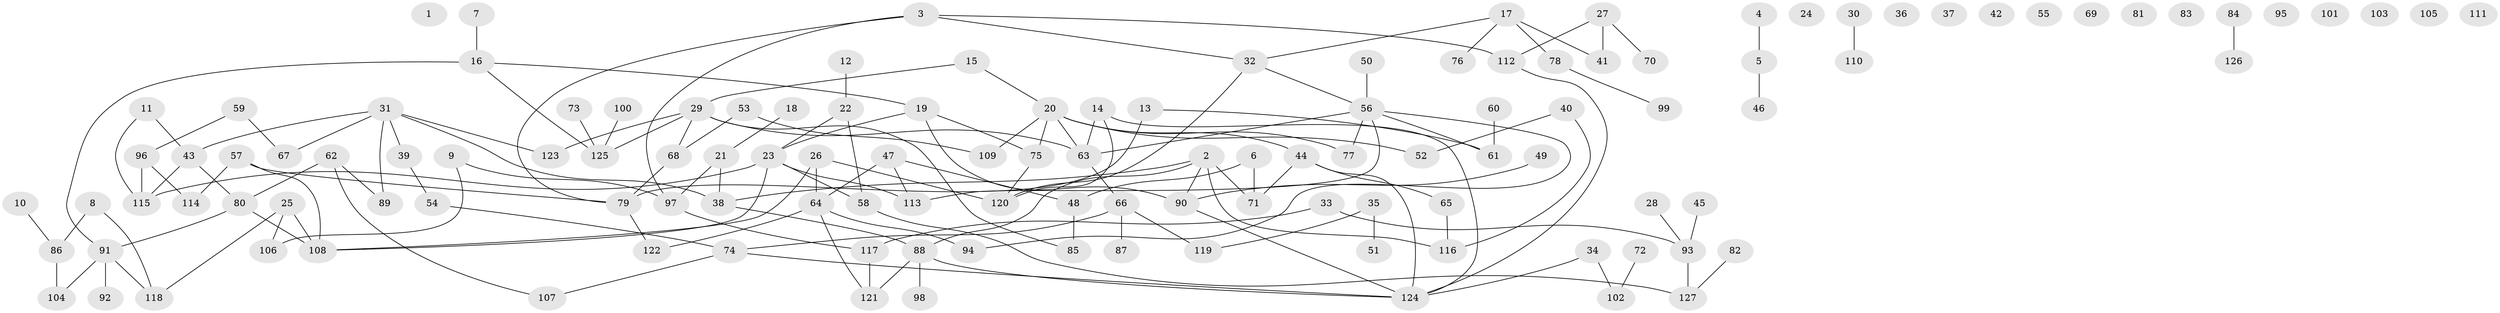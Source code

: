 // Generated by graph-tools (version 1.1) at 2025/49/03/09/25 03:49:06]
// undirected, 127 vertices, 153 edges
graph export_dot {
graph [start="1"]
  node [color=gray90,style=filled];
  1;
  2;
  3;
  4;
  5;
  6;
  7;
  8;
  9;
  10;
  11;
  12;
  13;
  14;
  15;
  16;
  17;
  18;
  19;
  20;
  21;
  22;
  23;
  24;
  25;
  26;
  27;
  28;
  29;
  30;
  31;
  32;
  33;
  34;
  35;
  36;
  37;
  38;
  39;
  40;
  41;
  42;
  43;
  44;
  45;
  46;
  47;
  48;
  49;
  50;
  51;
  52;
  53;
  54;
  55;
  56;
  57;
  58;
  59;
  60;
  61;
  62;
  63;
  64;
  65;
  66;
  67;
  68;
  69;
  70;
  71;
  72;
  73;
  74;
  75;
  76;
  77;
  78;
  79;
  80;
  81;
  82;
  83;
  84;
  85;
  86;
  87;
  88;
  89;
  90;
  91;
  92;
  93;
  94;
  95;
  96;
  97;
  98;
  99;
  100;
  101;
  102;
  103;
  104;
  105;
  106;
  107;
  108;
  109;
  110;
  111;
  112;
  113;
  114;
  115;
  116;
  117;
  118;
  119;
  120;
  121;
  122;
  123;
  124;
  125;
  126;
  127;
  2 -- 38;
  2 -- 71;
  2 -- 88;
  2 -- 90;
  2 -- 116;
  3 -- 32;
  3 -- 79;
  3 -- 97;
  3 -- 112;
  4 -- 5;
  5 -- 46;
  6 -- 48;
  6 -- 71;
  7 -- 16;
  8 -- 86;
  8 -- 118;
  9 -- 97;
  9 -- 106;
  10 -- 86;
  11 -- 43;
  11 -- 115;
  12 -- 22;
  13 -- 61;
  13 -- 79;
  14 -- 63;
  14 -- 120;
  14 -- 124;
  15 -- 20;
  15 -- 29;
  16 -- 19;
  16 -- 91;
  16 -- 125;
  17 -- 32;
  17 -- 41;
  17 -- 76;
  17 -- 78;
  18 -- 21;
  19 -- 23;
  19 -- 75;
  19 -- 90;
  20 -- 44;
  20 -- 52;
  20 -- 63;
  20 -- 75;
  20 -- 77;
  20 -- 109;
  21 -- 38;
  21 -- 97;
  22 -- 23;
  22 -- 58;
  23 -- 58;
  23 -- 108;
  23 -- 113;
  23 -- 115;
  25 -- 106;
  25 -- 108;
  25 -- 118;
  26 -- 64;
  26 -- 108;
  26 -- 120;
  27 -- 41;
  27 -- 70;
  27 -- 112;
  28 -- 93;
  29 -- 63;
  29 -- 68;
  29 -- 85;
  29 -- 123;
  29 -- 125;
  30 -- 110;
  31 -- 38;
  31 -- 39;
  31 -- 43;
  31 -- 67;
  31 -- 89;
  31 -- 123;
  32 -- 56;
  32 -- 120;
  33 -- 93;
  33 -- 117;
  34 -- 102;
  34 -- 124;
  35 -- 51;
  35 -- 119;
  38 -- 88;
  39 -- 54;
  40 -- 52;
  40 -- 116;
  43 -- 80;
  43 -- 115;
  44 -- 65;
  44 -- 71;
  44 -- 124;
  45 -- 93;
  47 -- 48;
  47 -- 64;
  47 -- 113;
  48 -- 85;
  49 -- 90;
  50 -- 56;
  53 -- 68;
  53 -- 109;
  54 -- 74;
  56 -- 61;
  56 -- 63;
  56 -- 77;
  56 -- 94;
  56 -- 113;
  57 -- 79;
  57 -- 108;
  57 -- 114;
  58 -- 127;
  59 -- 67;
  59 -- 96;
  60 -- 61;
  62 -- 80;
  62 -- 89;
  62 -- 107;
  63 -- 66;
  64 -- 94;
  64 -- 121;
  64 -- 122;
  65 -- 116;
  66 -- 74;
  66 -- 87;
  66 -- 119;
  68 -- 79;
  72 -- 102;
  73 -- 125;
  74 -- 107;
  74 -- 124;
  75 -- 120;
  78 -- 99;
  79 -- 122;
  80 -- 91;
  80 -- 108;
  82 -- 127;
  84 -- 126;
  86 -- 104;
  88 -- 98;
  88 -- 121;
  88 -- 124;
  90 -- 124;
  91 -- 92;
  91 -- 104;
  91 -- 118;
  93 -- 127;
  96 -- 114;
  96 -- 115;
  97 -- 117;
  100 -- 125;
  112 -- 124;
  117 -- 121;
}
